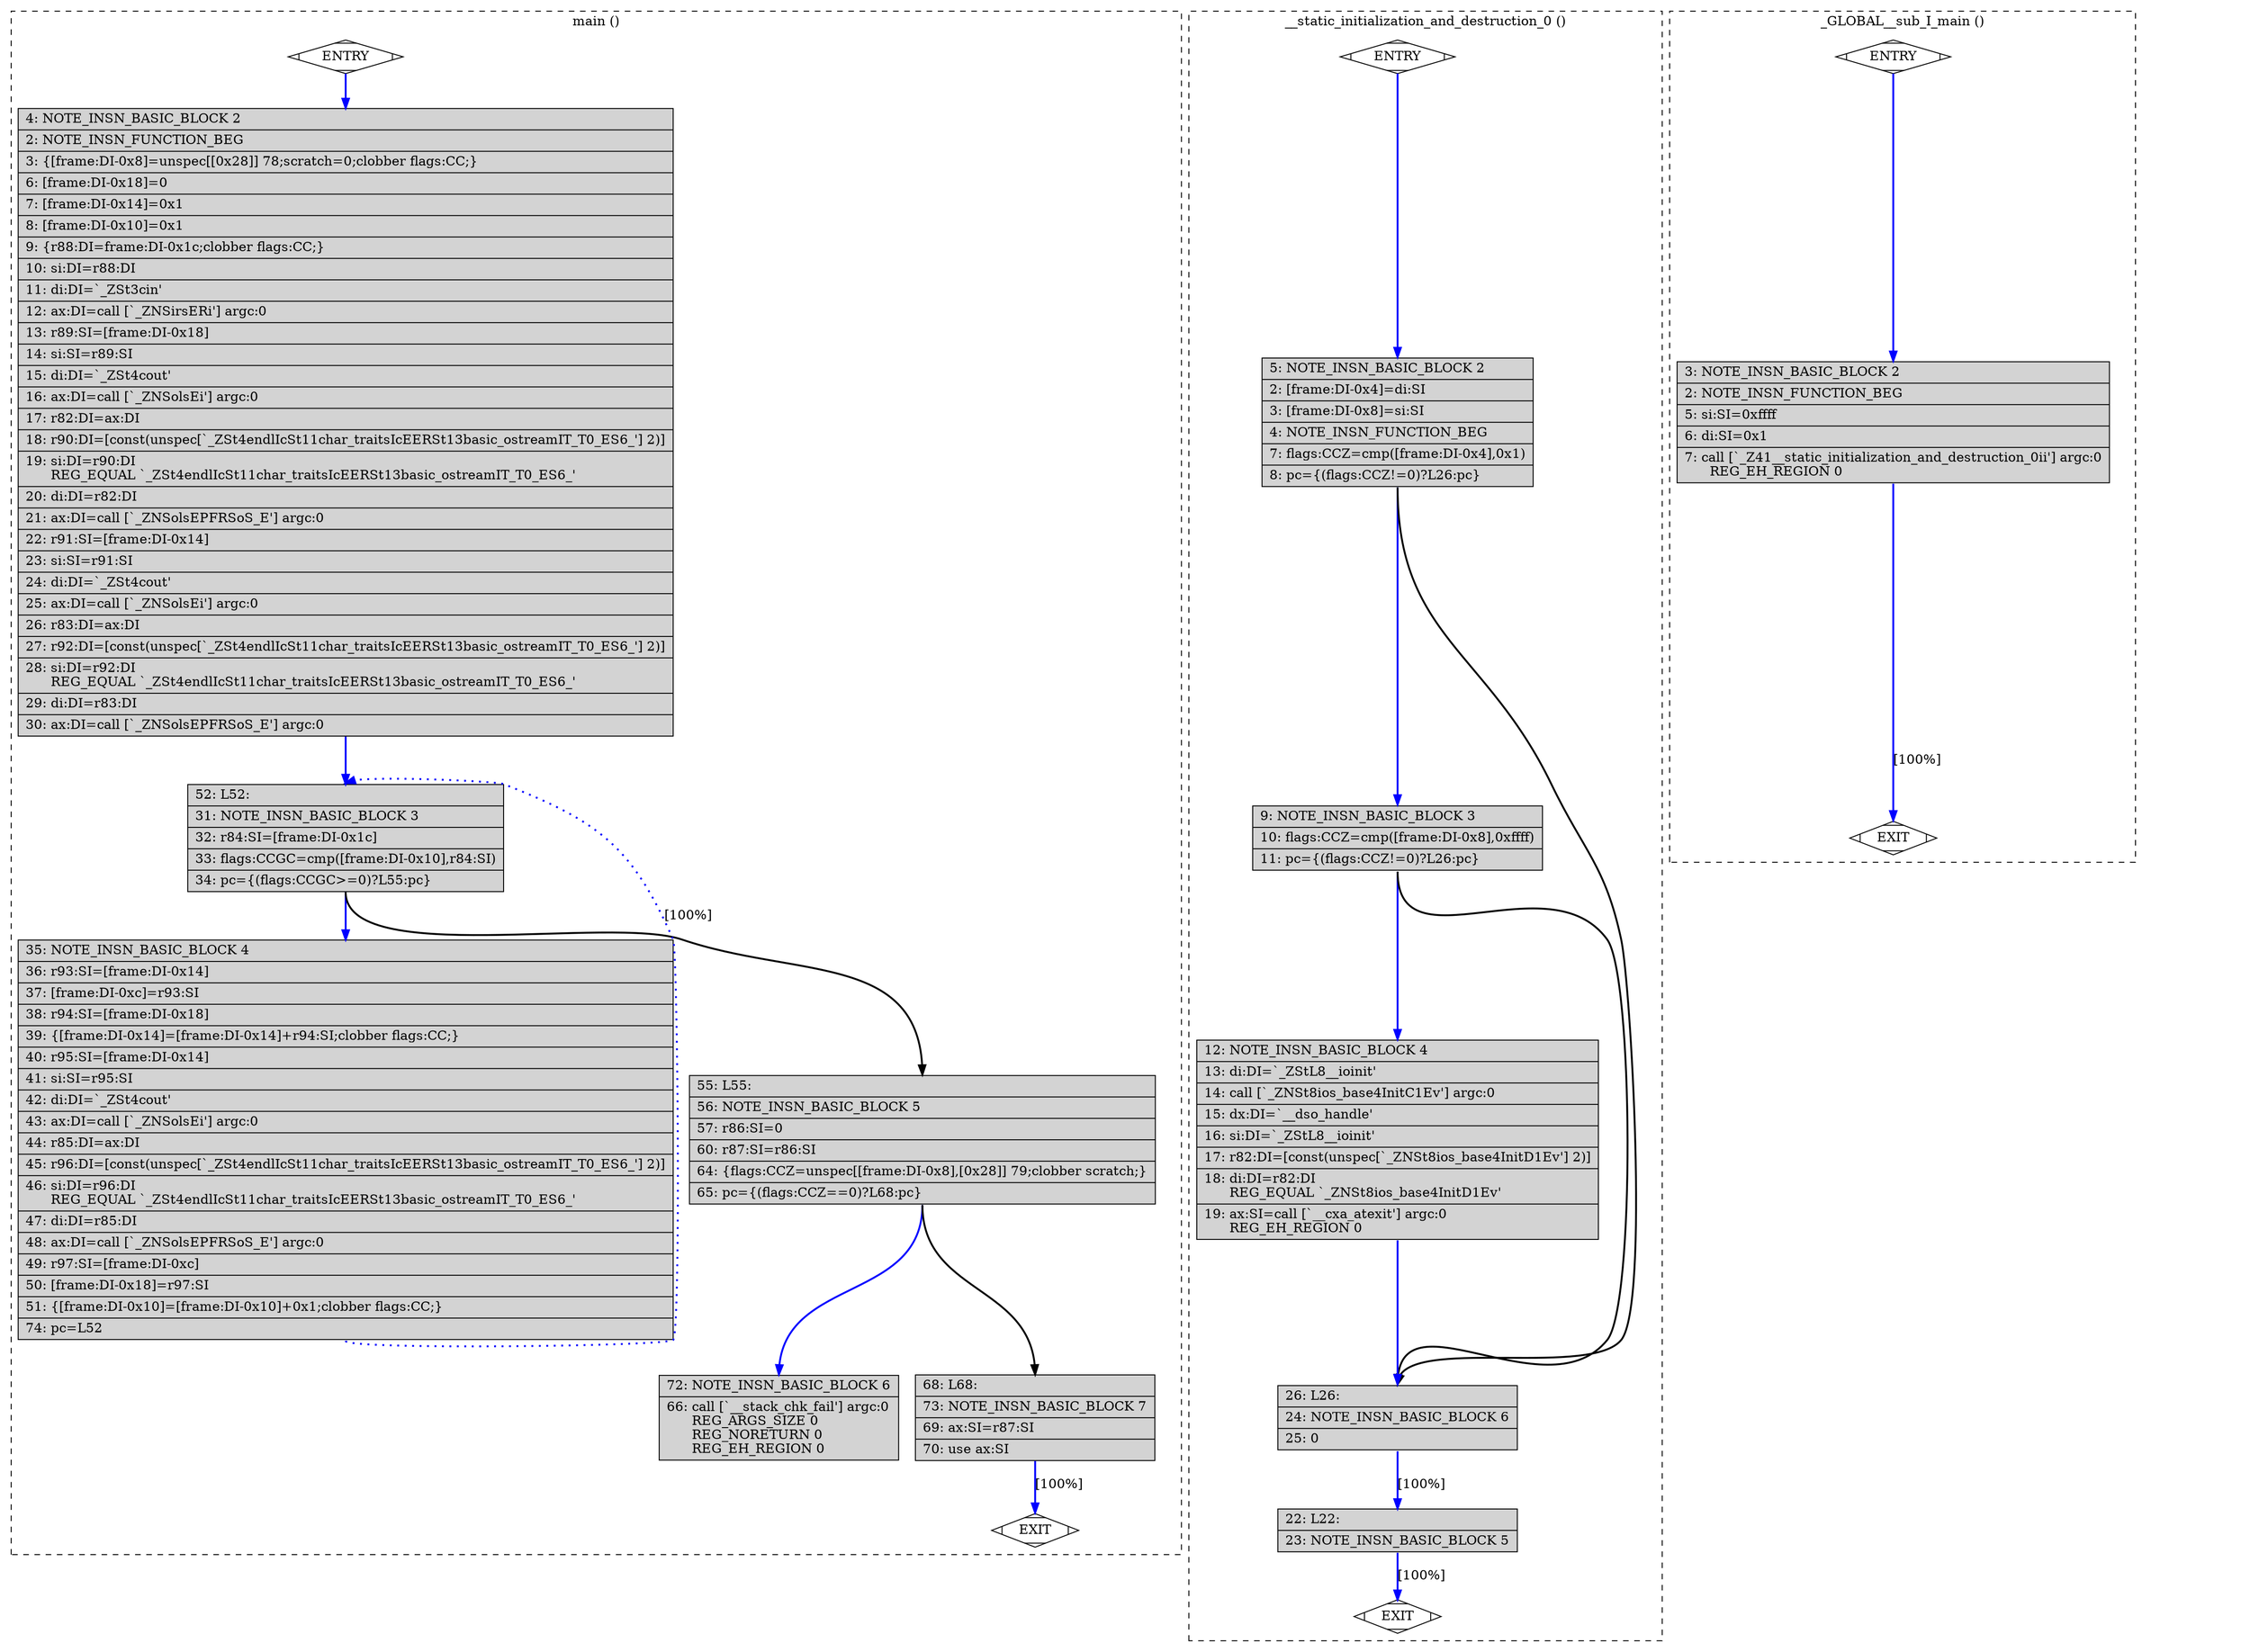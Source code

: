 digraph "prework1.cpp.273r.dfinit" {
overlap=false;
subgraph "cluster_main" {
	style="dashed";
	color="black";
	label="main ()";
	fn_1522_basic_block_0 [shape=Mdiamond,style=filled,fillcolor=white,label="ENTRY"];

	fn_1522_basic_block_2 [shape=record,style=filled,fillcolor=lightgrey,label="{\ \ \ \ 4:\ NOTE_INSN_BASIC_BLOCK\ 2\l\
|\ \ \ \ 2:\ NOTE_INSN_FUNCTION_BEG\l\
|\ \ \ \ 3:\ \{[frame:DI-0x8]=unspec[[0x28]]\ 78;scratch=0;clobber\ flags:CC;\}\l\
|\ \ \ \ 6:\ [frame:DI-0x18]=0\l\
|\ \ \ \ 7:\ [frame:DI-0x14]=0x1\l\
|\ \ \ \ 8:\ [frame:DI-0x10]=0x1\l\
|\ \ \ \ 9:\ \{r88:DI=frame:DI-0x1c;clobber\ flags:CC;\}\l\
|\ \ \ 10:\ si:DI=r88:DI\l\
|\ \ \ 11:\ di:DI=`_ZSt3cin'\l\
|\ \ \ 12:\ ax:DI=call\ [`_ZNSirsERi']\ argc:0\l\
|\ \ \ 13:\ r89:SI=[frame:DI-0x18]\l\
|\ \ \ 14:\ si:SI=r89:SI\l\
|\ \ \ 15:\ di:DI=`_ZSt4cout'\l\
|\ \ \ 16:\ ax:DI=call\ [`_ZNSolsEi']\ argc:0\l\
|\ \ \ 17:\ r82:DI=ax:DI\l\
|\ \ \ 18:\ r90:DI=[const(unspec[`_ZSt4endlIcSt11char_traitsIcEERSt13basic_ostreamIT_T0_ES6_']\ 2)]\l\
|\ \ \ 19:\ si:DI=r90:DI\l\
\ \ \ \ \ \ REG_EQUAL\ `_ZSt4endlIcSt11char_traitsIcEERSt13basic_ostreamIT_T0_ES6_'\l\
|\ \ \ 20:\ di:DI=r82:DI\l\
|\ \ \ 21:\ ax:DI=call\ [`_ZNSolsEPFRSoS_E']\ argc:0\l\
|\ \ \ 22:\ r91:SI=[frame:DI-0x14]\l\
|\ \ \ 23:\ si:SI=r91:SI\l\
|\ \ \ 24:\ di:DI=`_ZSt4cout'\l\
|\ \ \ 25:\ ax:DI=call\ [`_ZNSolsEi']\ argc:0\l\
|\ \ \ 26:\ r83:DI=ax:DI\l\
|\ \ \ 27:\ r92:DI=[const(unspec[`_ZSt4endlIcSt11char_traitsIcEERSt13basic_ostreamIT_T0_ES6_']\ 2)]\l\
|\ \ \ 28:\ si:DI=r92:DI\l\
\ \ \ \ \ \ REG_EQUAL\ `_ZSt4endlIcSt11char_traitsIcEERSt13basic_ostreamIT_T0_ES6_'\l\
|\ \ \ 29:\ di:DI=r83:DI\l\
|\ \ \ 30:\ ax:DI=call\ [`_ZNSolsEPFRSoS_E']\ argc:0\l\
}"];

	fn_1522_basic_block_3 [shape=record,style=filled,fillcolor=lightgrey,label="{\ \ \ 52:\ L52:\l\
|\ \ \ 31:\ NOTE_INSN_BASIC_BLOCK\ 3\l\
|\ \ \ 32:\ r84:SI=[frame:DI-0x1c]\l\
|\ \ \ 33:\ flags:CCGC=cmp([frame:DI-0x10],r84:SI)\l\
|\ \ \ 34:\ pc=\{(flags:CCGC\>=0)?L55:pc\}\l\
}"];

	fn_1522_basic_block_4 [shape=record,style=filled,fillcolor=lightgrey,label="{\ \ \ 35:\ NOTE_INSN_BASIC_BLOCK\ 4\l\
|\ \ \ 36:\ r93:SI=[frame:DI-0x14]\l\
|\ \ \ 37:\ [frame:DI-0xc]=r93:SI\l\
|\ \ \ 38:\ r94:SI=[frame:DI-0x18]\l\
|\ \ \ 39:\ \{[frame:DI-0x14]=[frame:DI-0x14]+r94:SI;clobber\ flags:CC;\}\l\
|\ \ \ 40:\ r95:SI=[frame:DI-0x14]\l\
|\ \ \ 41:\ si:SI=r95:SI\l\
|\ \ \ 42:\ di:DI=`_ZSt4cout'\l\
|\ \ \ 43:\ ax:DI=call\ [`_ZNSolsEi']\ argc:0\l\
|\ \ \ 44:\ r85:DI=ax:DI\l\
|\ \ \ 45:\ r96:DI=[const(unspec[`_ZSt4endlIcSt11char_traitsIcEERSt13basic_ostreamIT_T0_ES6_']\ 2)]\l\
|\ \ \ 46:\ si:DI=r96:DI\l\
\ \ \ \ \ \ REG_EQUAL\ `_ZSt4endlIcSt11char_traitsIcEERSt13basic_ostreamIT_T0_ES6_'\l\
|\ \ \ 47:\ di:DI=r85:DI\l\
|\ \ \ 48:\ ax:DI=call\ [`_ZNSolsEPFRSoS_E']\ argc:0\l\
|\ \ \ 49:\ r97:SI=[frame:DI-0xc]\l\
|\ \ \ 50:\ [frame:DI-0x18]=r97:SI\l\
|\ \ \ 51:\ \{[frame:DI-0x10]=[frame:DI-0x10]+0x1;clobber\ flags:CC;\}\l\
|\ \ \ 74:\ pc=L52\l\
}"];

	fn_1522_basic_block_5 [shape=record,style=filled,fillcolor=lightgrey,label="{\ \ \ 55:\ L55:\l\
|\ \ \ 56:\ NOTE_INSN_BASIC_BLOCK\ 5\l\
|\ \ \ 57:\ r86:SI=0\l\
|\ \ \ 60:\ r87:SI=r86:SI\l\
|\ \ \ 64:\ \{flags:CCZ=unspec[[frame:DI-0x8],[0x28]]\ 79;clobber\ scratch;\}\l\
|\ \ \ 65:\ pc=\{(flags:CCZ==0)?L68:pc\}\l\
}"];

	fn_1522_basic_block_6 [shape=record,style=filled,fillcolor=lightgrey,label="{\ \ \ 72:\ NOTE_INSN_BASIC_BLOCK\ 6\l\
|\ \ \ 66:\ call\ [`__stack_chk_fail']\ argc:0\l\
\ \ \ \ \ \ REG_ARGS_SIZE\ 0\l\
\ \ \ \ \ \ REG_NORETURN\ 0\l\
\ \ \ \ \ \ REG_EH_REGION\ 0\l\
}"];

	fn_1522_basic_block_7 [shape=record,style=filled,fillcolor=lightgrey,label="{\ \ \ 68:\ L68:\l\
|\ \ \ 73:\ NOTE_INSN_BASIC_BLOCK\ 7\l\
|\ \ \ 69:\ ax:SI=r87:SI\l\
|\ \ \ 70:\ use\ ax:SI\l\
}"];

	fn_1522_basic_block_1 [shape=Mdiamond,style=filled,fillcolor=white,label="EXIT"];

	fn_1522_basic_block_0:s -> fn_1522_basic_block_2:n [style="solid,bold",color=blue,weight=100,constraint=true];
	fn_1522_basic_block_2:s -> fn_1522_basic_block_3:n [style="solid,bold",color=blue,weight=100,constraint=true];
	fn_1522_basic_block_3:s -> fn_1522_basic_block_5:n [style="solid,bold",color=black,weight=10,constraint=true];
	fn_1522_basic_block_3:s -> fn_1522_basic_block_4:n [style="solid,bold",color=blue,weight=100,constraint=true];
	fn_1522_basic_block_4:s -> fn_1522_basic_block_3:n [style="dotted,bold",color=blue,weight=10,constraint=false,label="[100%]"];
	fn_1522_basic_block_5:s -> fn_1522_basic_block_7:n [style="solid,bold",color=black,weight=10,constraint=true];
	fn_1522_basic_block_5:s -> fn_1522_basic_block_6:n [style="solid,bold",color=blue,weight=100,constraint=true];
	fn_1522_basic_block_7:s -> fn_1522_basic_block_1:n [style="solid,bold",color=blue,weight=100,constraint=true,label="[100%]"];
	fn_1522_basic_block_0:s -> fn_1522_basic_block_1:n [style="invis",constraint=true];
}
subgraph "cluster___static_initialization_and_destruction_0" {
	style="dashed";
	color="black";
	label="__static_initialization_and_destruction_0 ()";
	fn_2008_basic_block_0 [shape=Mdiamond,style=filled,fillcolor=white,label="ENTRY"];

	fn_2008_basic_block_2 [shape=record,style=filled,fillcolor=lightgrey,label="{\ \ \ \ 5:\ NOTE_INSN_BASIC_BLOCK\ 2\l\
|\ \ \ \ 2:\ [frame:DI-0x4]=di:SI\l\
|\ \ \ \ 3:\ [frame:DI-0x8]=si:SI\l\
|\ \ \ \ 4:\ NOTE_INSN_FUNCTION_BEG\l\
|\ \ \ \ 7:\ flags:CCZ=cmp([frame:DI-0x4],0x1)\l\
|\ \ \ \ 8:\ pc=\{(flags:CCZ!=0)?L26:pc\}\l\
}"];

	fn_2008_basic_block_3 [shape=record,style=filled,fillcolor=lightgrey,label="{\ \ \ \ 9:\ NOTE_INSN_BASIC_BLOCK\ 3\l\
|\ \ \ 10:\ flags:CCZ=cmp([frame:DI-0x8],0xffff)\l\
|\ \ \ 11:\ pc=\{(flags:CCZ!=0)?L26:pc\}\l\
}"];

	fn_2008_basic_block_4 [shape=record,style=filled,fillcolor=lightgrey,label="{\ \ \ 12:\ NOTE_INSN_BASIC_BLOCK\ 4\l\
|\ \ \ 13:\ di:DI=`_ZStL8__ioinit'\l\
|\ \ \ 14:\ call\ [`_ZNSt8ios_base4InitC1Ev']\ argc:0\l\
|\ \ \ 15:\ dx:DI=`__dso_handle'\l\
|\ \ \ 16:\ si:DI=`_ZStL8__ioinit'\l\
|\ \ \ 17:\ r82:DI=[const(unspec[`_ZNSt8ios_base4InitD1Ev']\ 2)]\l\
|\ \ \ 18:\ di:DI=r82:DI\l\
\ \ \ \ \ \ REG_EQUAL\ `_ZNSt8ios_base4InitD1Ev'\l\
|\ \ \ 19:\ ax:SI=call\ [`__cxa_atexit']\ argc:0\l\
\ \ \ \ \ \ REG_EH_REGION\ 0\l\
}"];

	fn_2008_basic_block_6 [shape=record,style=filled,fillcolor=lightgrey,label="{\ \ \ 26:\ L26:\l\
|\ \ \ 24:\ NOTE_INSN_BASIC_BLOCK\ 6\l\
|\ \ \ 25:\ 0\l\
}"];

	fn_2008_basic_block_5 [shape=record,style=filled,fillcolor=lightgrey,label="{\ \ \ 22:\ L22:\l\
|\ \ \ 23:\ NOTE_INSN_BASIC_BLOCK\ 5\l\
}"];

	fn_2008_basic_block_1 [shape=Mdiamond,style=filled,fillcolor=white,label="EXIT"];

	fn_2008_basic_block_0:s -> fn_2008_basic_block_2:n [style="solid,bold",color=blue,weight=100,constraint=true];
	fn_2008_basic_block_2:s -> fn_2008_basic_block_3:n [style="solid,bold",color=blue,weight=100,constraint=true];
	fn_2008_basic_block_2:s -> fn_2008_basic_block_6:n [style="solid,bold",color=black,weight=10,constraint=true];
	fn_2008_basic_block_3:s -> fn_2008_basic_block_4:n [style="solid,bold",color=blue,weight=100,constraint=true];
	fn_2008_basic_block_3:s -> fn_2008_basic_block_6:n [style="solid,bold",color=black,weight=10,constraint=true];
	fn_2008_basic_block_4:s -> fn_2008_basic_block_6:n [style="solid,bold",color=blue,weight=100,constraint=true];
	fn_2008_basic_block_6:s -> fn_2008_basic_block_5:n [style="solid,bold",color=blue,weight=100,constraint=true,label="[100%]"];
	fn_2008_basic_block_5:s -> fn_2008_basic_block_1:n [style="solid,bold",color=blue,weight=100,constraint=true,label="[100%]"];
	fn_2008_basic_block_0:s -> fn_2008_basic_block_1:n [style="invis",constraint=true];
}
subgraph "cluster__GLOBAL__sub_I_main" {
	style="dashed";
	color="black";
	label="_GLOBAL__sub_I_main ()";
	fn_2009_basic_block_0 [shape=Mdiamond,style=filled,fillcolor=white,label="ENTRY"];

	fn_2009_basic_block_2 [shape=record,style=filled,fillcolor=lightgrey,label="{\ \ \ \ 3:\ NOTE_INSN_BASIC_BLOCK\ 2\l\
|\ \ \ \ 2:\ NOTE_INSN_FUNCTION_BEG\l\
|\ \ \ \ 5:\ si:SI=0xffff\l\
|\ \ \ \ 6:\ di:SI=0x1\l\
|\ \ \ \ 7:\ call\ [`_Z41__static_initialization_and_destruction_0ii']\ argc:0\l\
\ \ \ \ \ \ REG_EH_REGION\ 0\l\
}"];

	fn_2009_basic_block_1 [shape=Mdiamond,style=filled,fillcolor=white,label="EXIT"];

	fn_2009_basic_block_0:s -> fn_2009_basic_block_2:n [style="solid,bold",color=blue,weight=100,constraint=true];
	fn_2009_basic_block_2:s -> fn_2009_basic_block_1:n [style="solid,bold",color=blue,weight=100,constraint=true,label="[100%]"];
	fn_2009_basic_block_0:s -> fn_2009_basic_block_1:n [style="invis",constraint=true];
}
}

